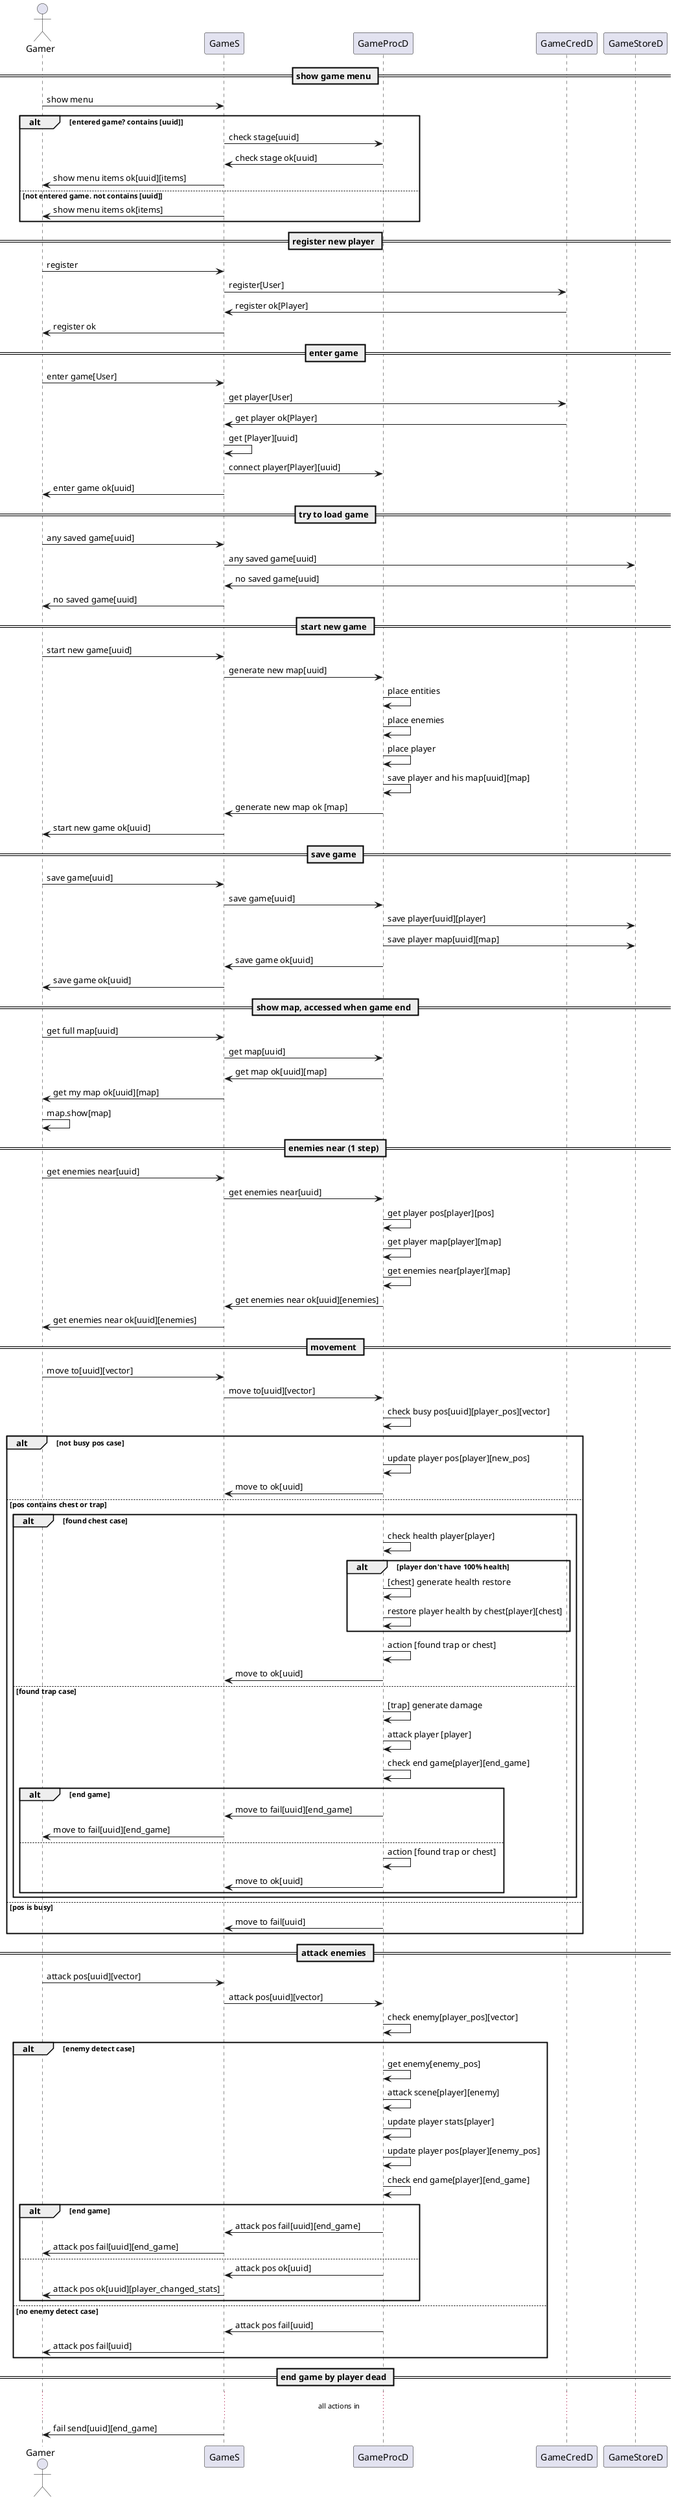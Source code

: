 @startuml
actor Gamer as g
participant GameS as gs
participant GameProcD as gpd
participant GameCredD as gcd
participant GameStoreD as gsd

== show game menu ==
g -> gs: show menu
alt entered game? contains [uuid]
    gs -> gpd: check stage[uuid]
    gpd -> gs: check stage ok[uuid]
    gs -> g: show menu items ok[uuid][items]
else not entered game. not contains [uuid]
    gs -> g: show menu items ok[items]
end

== register new player ==
g -> gs: register
gs -> gcd: register[User]
gcd -> gs: register ok[Player]
gs -> g: register ok

== enter game ==
g -> gs: enter game[User]
gs -> gcd: get player[User]
gcd -> gs: get player ok[Player]
gs -> gs: get [Player][uuid]
gs -> gpd: connect player[Player][uuid]
gs -> g: enter game ok[uuid]

== try to load game ==
g -> gs: any saved game[uuid]
gs -> gsd: any saved game[uuid]
gsd -> gs: no saved game[uuid]
gs -> g: no saved game[uuid]

== start new game ==
g -> gs: start new game[uuid]
gs -> gpd: generate new map[uuid]
gpd -> gpd: place entities
gpd -> gpd: place enemies
gpd -> gpd: place player
gpd -> gpd: save player and his map[uuid][map]
gpd -> gs: generate new map ok [map]
gs -> g: start new game ok[uuid]

== save game ==
g -> gs: save game[uuid]
gs -> gpd: save game[uuid]
gpd -> gsd: save player[uuid][player]
gpd -> gsd: save player map[uuid][map]
gpd -> gs: save game ok[uuid]
gs -> g: save game ok[uuid]

== show map, accessed when game end ==
g -> gs: get full map[uuid]
gs -> gpd: get map[uuid]
gpd -> gs: get map ok[uuid][map]
gs -> g: get my map ok[uuid][map]
g -> g: map.show[map]

== enemies near (1 step) ==
g -> gs: get enemies near[uuid]
gs -> gpd: get enemies near[uuid]
gpd -> gpd: get player pos[player][pos]
gpd -> gpd: get player map[player][map]
gpd -> gpd: get enemies near[player][map]
gpd -> gs: get enemies near ok[uuid][enemies]
gs -> g: get enemies near ok[uuid][enemies]

== movement ==
g -> gs: move to[uuid][vector]
gs -> gpd: move to[uuid][vector]
gpd -> gpd: check busy pos[uuid][player_pos][vector]
alt not busy pos case
    gpd -> gpd: update player pos[player][new_pos]
    gpd -> gs: move to ok[uuid]
else pos contains chest or trap
    alt found chest case
        gpd -> gpd: check health player[player]
        alt player don't have 100% health
            gpd -> gpd: [chest] generate health restore
            gpd -> gpd: restore player health by chest[player][chest]
        end
        gpd -> gpd: action [found trap or chest]
        gpd -> gs: move to ok[uuid]
    else found trap case
        gpd -> gpd: [trap] generate damage
        gpd -> gpd: attack player [player]
        gpd -> gpd: check end game[player][end_game]
        alt end game
            gpd -> gs: move to fail[uuid][end_game]
            gs -> g: move to fail[uuid][end_game]
        else
            gpd -> gpd: action [found trap or chest]
            gpd -> gs: move to ok[uuid]
        end
    end
else pos is busy
    gpd -> gs: move to fail[uuid]
end

== attack enemies ==
g -> gs: attack pos[uuid][vector]
gs -> gpd: attack pos[uuid][vector]
gpd -> gpd: check enemy[player_pos][vector]
alt enemy detect case
    gpd -> gpd: get enemy[enemy_pos]
    gpd -> gpd: attack scene[player][enemy]
    gpd -> gpd: update player stats[player]
    gpd -> gpd: update player pos[player][enemy_pos]
    gpd -> gpd: check end game[player][end_game]
    alt end game
        gpd -> gs: attack pos fail[uuid][end_game]
        gs -> g: attack pos fail[uuid][end_game]
    else
        gpd -> gs: attack pos ok[uuid]
        gs -> g: attack pos ok[uuid][player_changed_stats]
    end
else no enemy detect case
    gpd -> gs: attack pos fail[uuid]
    gs -> g: attack pos fail[uuid]
end

== end game by player dead ==
... all actions in ...
gs -> g: fail send[uuid][end_game]

@enduml